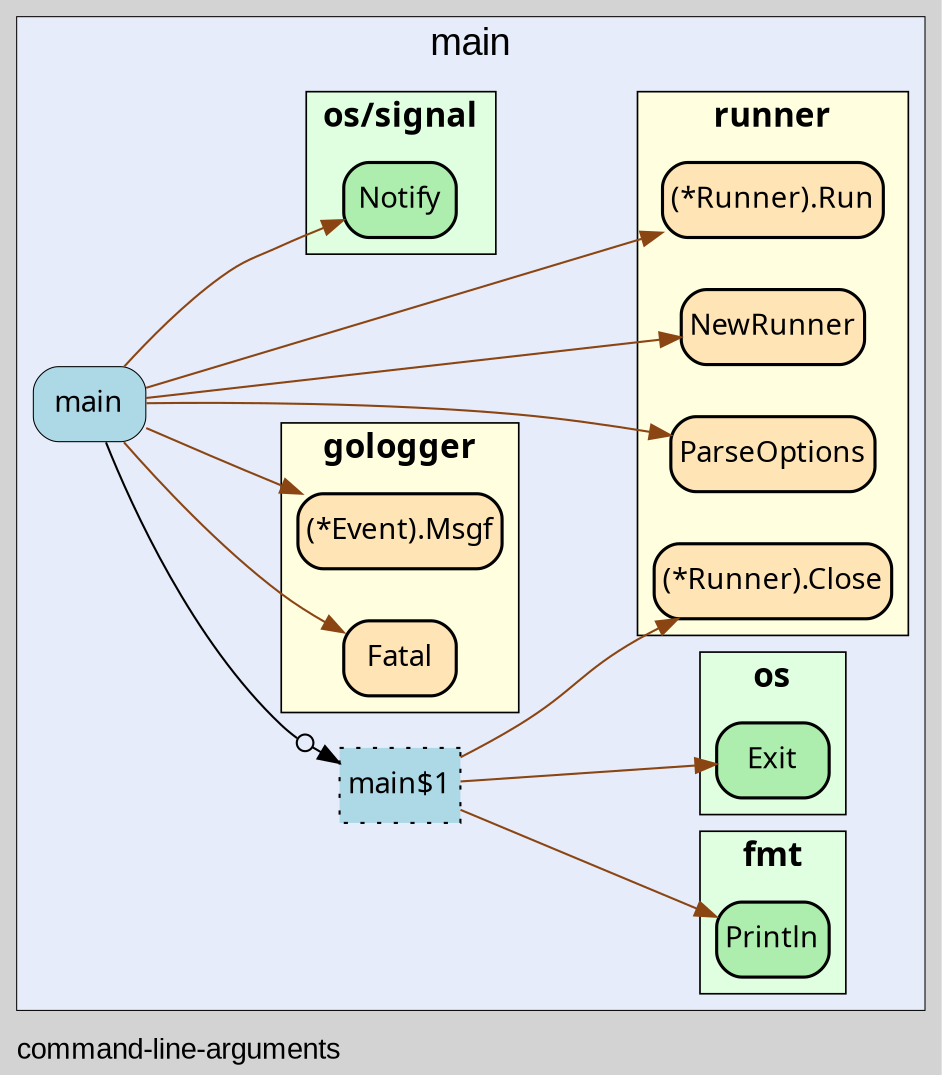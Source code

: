 digraph gocallvis {
    label="command-line-arguments";
    labeljust="l";
    fontname="Arial";
    fontsize="14";
    rankdir="LR";
    bgcolor="lightgray";
    style="solid";
    penwidth="0.5";
    pad="0.0";
    nodesep="0.35";

    node [shape="box" style="filled,rounded" fillcolor="honeydew" fontname="Verdana" penwidth="1.0" margin="0.05,0.0"];
    edge [minlen="2"]

    subgraph "cluster_focus" {
        label="main";
labelloc="t";
labeljust="c";
fontsize="18";
bgcolor="#e6ecfa";
        
        "command-line-arguments.main" [ label="main" penwidth="0.5" tooltip="command-line-arguments.main | defined in pdtm.go:13\nat pdtm.go:17: calling [(*github.com/projectdiscovery/gologger.Event).Msgf]\nat pdtm.go:32: calling [(*github.com/projectdiscovery/gologger.Event).Msgf]\nat pdtm.go:21: calling [os/signal.Notify]\nat pdtm.go:30: calling [(*github.com/projectdiscovery/pdtm/internal/runner.Runner).Run]\nat pdtm.go:15: calling [github.com/projectdiscovery/pdtm/internal/runner.NewRunner]\nat pdtm.go:17: calling [github.com/projectdiscovery/gologger.Fatal]\nat pdtm.go:32: calling [github.com/projectdiscovery/gologger.Fatal]\nat pdtm.go:23: calling [command-line-arguments.main$1]\nat pdtm.go:14: calling [github.com/projectdiscovery/pdtm/internal/runner.ParseOptions]" fillcolor="lightblue" ]
        "command-line-arguments.main$1" [ fillcolor="lightblue" label="main$1" style="dotted,filled" tooltip="command-line-arguments.main$1 | defined in pdtm.go:23\nat pdtm.go:25: calling [fmt.Println]\nat pdtm.go:26: calling [(*github.com/projectdiscovery/pdtm/internal/runner.Runner).Close]\nat pdtm.go:27: calling [os.Exit]" ]
        
        subgraph "cluster_fmt" {
        tooltip="package: fmt";
penwidth="0.8";
fontname="Tahoma bold";
label="fmt";
rank="sink";
URL="/?f=fmt";
fontsize="16";
style="filled";
fillcolor="#E0FFE1";
        
        "fmt.Println" [ tooltip="fmt.Println | defined in print.go:313" fillcolor="#adedad" label="Println" penwidth="1.5" ]
        
    }

        subgraph "cluster_github.com/projectdiscovery/gologger" {
        style="filled";
label="gologger";
tooltip="package: github.com/projectdiscovery/gologger";
rank="sink";
URL="/?f=github.com/projectdiscovery/gologger";
penwidth="0.8";
fontsize="16";
fillcolor="lightyellow";
fontname="Tahoma bold";
        
        "github.com/projectdiscovery/gologger.Fatal" [ fillcolor="moccasin" label="Fatal" penwidth="1.5" tooltip="github.com/projectdiscovery/gologger.Fatal | defined in gologger.go:182" ]
        "(*github.com/projectdiscovery/gologger.Event).Msgf" [ fillcolor="moccasin" label="(*Event).Msgf" penwidth="1.5" tooltip="(*github.com/projectdiscovery/gologger.Event).Msgf | defined in gologger.go:138" ]
        
    }

        subgraph "cluster_github.com/projectdiscovery/pdtm/internal/runner" {
        fontname="Tahoma bold";
rank="sink";
URL="/?f=github.com/projectdiscovery/pdtm/internal/runner";
penwidth="0.8";
style="filled";
label="runner";
tooltip="package: github.com/projectdiscovery/pdtm/internal/runner";
fontsize="16";
fillcolor="lightyellow";
        
        "github.com/projectdiscovery/pdtm/internal/runner.ParseOptions" [ fillcolor="moccasin" label="ParseOptions" penwidth="1.5" tooltip="github.com/projectdiscovery/pdtm/internal/runner.ParseOptions | defined in options.go:58" ]
        "github.com/projectdiscovery/pdtm/internal/runner.NewRunner" [ fillcolor="moccasin" label="NewRunner" penwidth="1.5" tooltip="github.com/projectdiscovery/pdtm/internal/runner.NewRunner | defined in runner.go:30" ]
        "(*github.com/projectdiscovery/pdtm/internal/runner.Runner).Close" [ fillcolor="moccasin" label="(*Runner).Close" penwidth="1.5" tooltip="(*github.com/projectdiscovery/pdtm/internal/runner.Runner).Close | defined in runner.go:240" ]
        "(*github.com/projectdiscovery/pdtm/internal/runner.Runner).Run" [ penwidth="1.5" tooltip="(*github.com/projectdiscovery/pdtm/internal/runner.Runner).Run | defined in runner.go:37" fillcolor="moccasin" label="(*Runner).Run" ]
        
    }

        subgraph "cluster_os" {
        penwidth="0.8";
fontsize="16";
fillcolor="#E0FFE1";
rank="sink";
label="os";
tooltip="package: os";
style="filled";
fontname="Tahoma bold";
URL="/?f=os";
        
        "os.Exit" [ label="Exit" penwidth="1.5" tooltip="os.Exit | defined in proc.go:62" fillcolor="#adedad" ]
        
    }

        subgraph "cluster_os/signal" {
        fillcolor="#E0FFE1";
rank="sink";
label="os/signal";
tooltip="package: os/signal";
penwidth="0.8";
fontsize="16";
style="filled";
fontname="Tahoma bold";
URL="/?f=os/signal";
        
        "os/signal.Notify" [ label="Notify" penwidth="1.5" tooltip="os/signal.Notify | defined in signal.go:121" fillcolor="#adedad" ]
        
    }

    }

    "command-line-arguments.main" -> "(*github.com/projectdiscovery/gologger.Event).Msgf" [ color="saddlebrown" tooltip="at pdtm.go:17: calling [(*github.com/projectdiscovery/gologger.Event).Msgf]\nat pdtm.go:32: calling [(*github.com/projectdiscovery/gologger.Event).Msgf]" ]
    "command-line-arguments.main" -> "os/signal.Notify" [ color="saddlebrown" tooltip="at pdtm.go:21: calling [os/signal.Notify]" ]
    "command-line-arguments.main$1" -> "fmt.Println" [ tooltip="at pdtm.go:25: calling [fmt.Println]" color="saddlebrown" ]
    "command-line-arguments.main$1" -> "(*github.com/projectdiscovery/pdtm/internal/runner.Runner).Close" [ color="saddlebrown" tooltip="at pdtm.go:26: calling [(*github.com/projectdiscovery/pdtm/internal/runner.Runner).Close]" ]
    "command-line-arguments.main" -> "(*github.com/projectdiscovery/pdtm/internal/runner.Runner).Run" [ color="saddlebrown" tooltip="at pdtm.go:30: calling [(*github.com/projectdiscovery/pdtm/internal/runner.Runner).Run]" ]
    "command-line-arguments.main" -> "github.com/projectdiscovery/pdtm/internal/runner.NewRunner" [ color="saddlebrown" tooltip="at pdtm.go:15: calling [github.com/projectdiscovery/pdtm/internal/runner.NewRunner]" ]
    "command-line-arguments.main" -> "github.com/projectdiscovery/gologger.Fatal" [ tooltip="at pdtm.go:17: calling [github.com/projectdiscovery/gologger.Fatal]\nat pdtm.go:32: calling [github.com/projectdiscovery/gologger.Fatal]" color="saddlebrown" ]
    "command-line-arguments.main" -> "command-line-arguments.main$1" [ tooltip="at pdtm.go:23: calling [command-line-arguments.main$1]" arrowhead="normalnoneodot" ]
    "command-line-arguments.main" -> "github.com/projectdiscovery/pdtm/internal/runner.ParseOptions" [ tooltip="at pdtm.go:14: calling [github.com/projectdiscovery/pdtm/internal/runner.ParseOptions]" color="saddlebrown" ]
    "command-line-arguments.main$1" -> "os.Exit" [ color="saddlebrown" tooltip="at pdtm.go:27: calling [os.Exit]" ]
}
